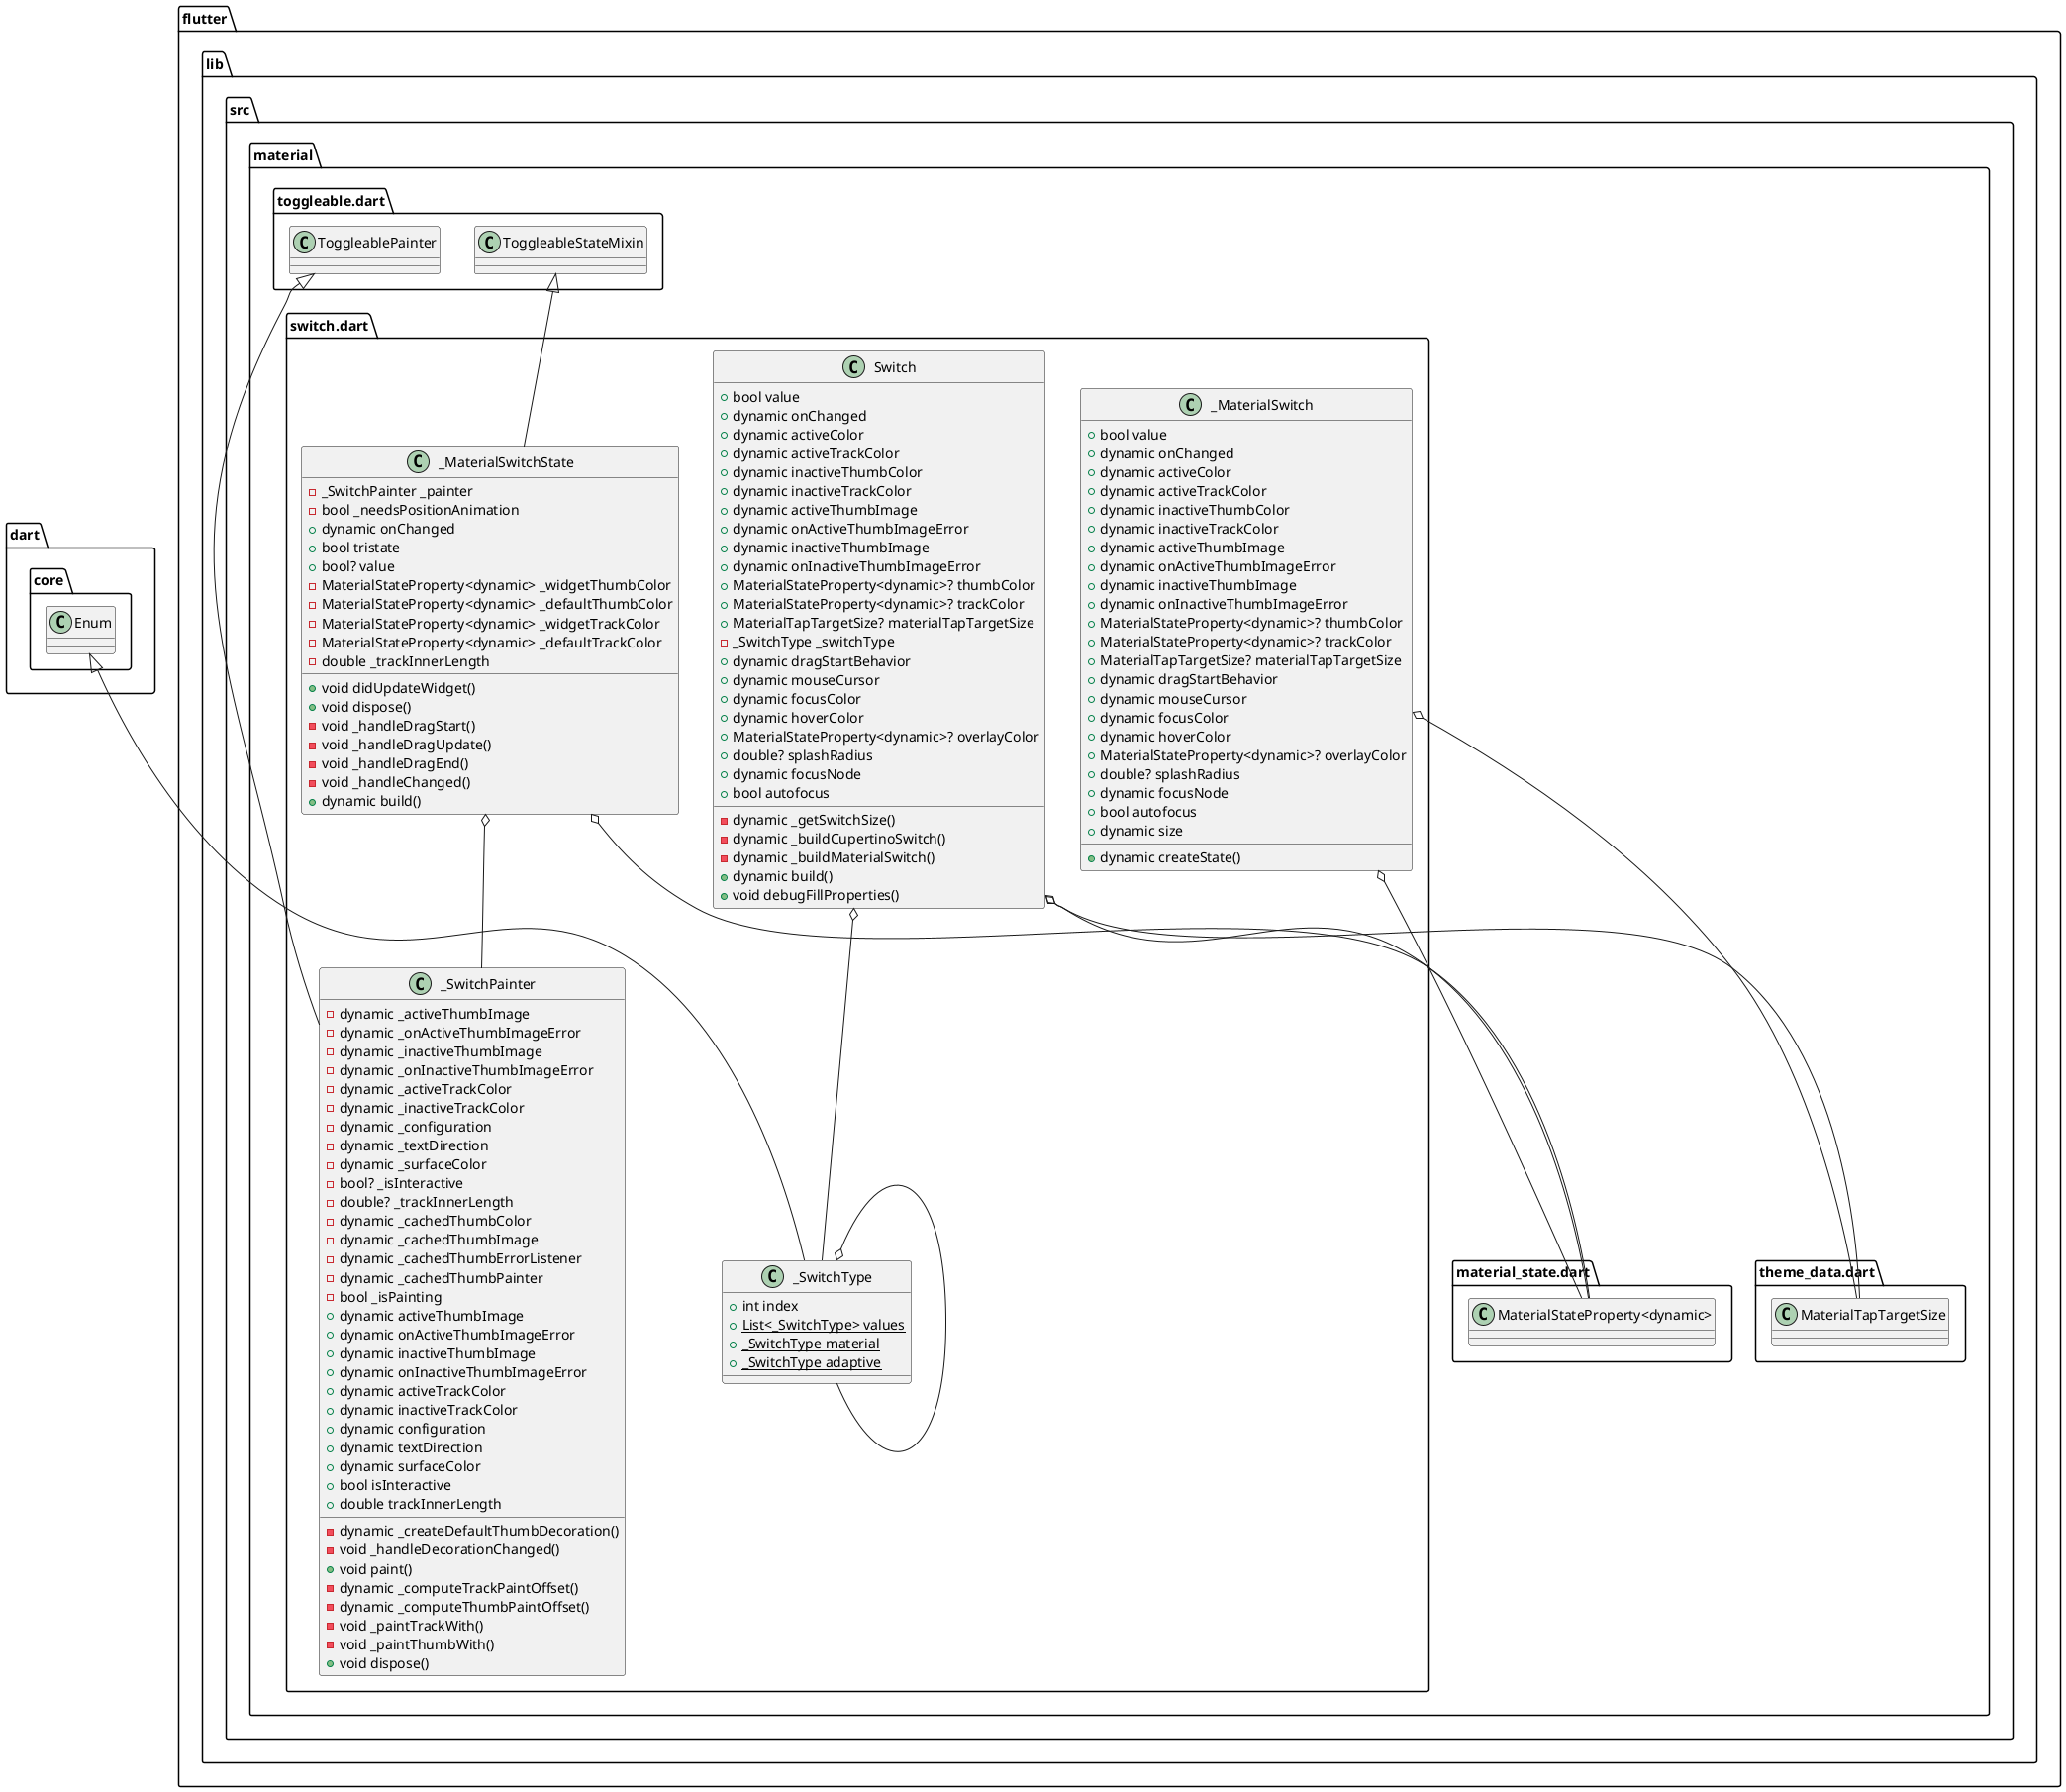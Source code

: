 @startuml
set namespaceSeparator ::

class "flutter::lib::src::material::switch.dart::Switch" {
  +bool value
  +dynamic onChanged
  +dynamic activeColor
  +dynamic activeTrackColor
  +dynamic inactiveThumbColor
  +dynamic inactiveTrackColor
  +dynamic activeThumbImage
  +dynamic onActiveThumbImageError
  +dynamic inactiveThumbImage
  +dynamic onInactiveThumbImageError
  +MaterialStateProperty<dynamic>? thumbColor
  +MaterialStateProperty<dynamic>? trackColor
  +MaterialTapTargetSize? materialTapTargetSize
  -_SwitchType _switchType
  +dynamic dragStartBehavior
  +dynamic mouseCursor
  +dynamic focusColor
  +dynamic hoverColor
  +MaterialStateProperty<dynamic>? overlayColor
  +double? splashRadius
  +dynamic focusNode
  +bool autofocus
  -dynamic _getSwitchSize()
  -dynamic _buildCupertinoSwitch()
  -dynamic _buildMaterialSwitch()
  +dynamic build()
  +void debugFillProperties()
}

"flutter::lib::src::material::switch.dart::Switch" o-- "flutter::lib::src::material::material_state.dart::MaterialStateProperty<dynamic>"
"flutter::lib::src::material::switch.dart::Switch" o-- "flutter::lib::src::material::theme_data.dart::MaterialTapTargetSize"
"flutter::lib::src::material::switch.dart::Switch" o-- "flutter::lib::src::material::switch.dart::_SwitchType"

class "flutter::lib::src::material::switch.dart::_MaterialSwitch" {
  +bool value
  +dynamic onChanged
  +dynamic activeColor
  +dynamic activeTrackColor
  +dynamic inactiveThumbColor
  +dynamic inactiveTrackColor
  +dynamic activeThumbImage
  +dynamic onActiveThumbImageError
  +dynamic inactiveThumbImage
  +dynamic onInactiveThumbImageError
  +MaterialStateProperty<dynamic>? thumbColor
  +MaterialStateProperty<dynamic>? trackColor
  +MaterialTapTargetSize? materialTapTargetSize
  +dynamic dragStartBehavior
  +dynamic mouseCursor
  +dynamic focusColor
  +dynamic hoverColor
  +MaterialStateProperty<dynamic>? overlayColor
  +double? splashRadius
  +dynamic focusNode
  +bool autofocus
  +dynamic size
  +dynamic createState()
}

"flutter::lib::src::material::switch.dart::_MaterialSwitch" o-- "flutter::lib::src::material::material_state.dart::MaterialStateProperty<dynamic>"
"flutter::lib::src::material::switch.dart::_MaterialSwitch" o-- "flutter::lib::src::material::theme_data.dart::MaterialTapTargetSize"

class "flutter::lib::src::material::switch.dart::_MaterialSwitchState" {
  -_SwitchPainter _painter
  -bool _needsPositionAnimation
  +dynamic onChanged
  +bool tristate
  +bool? value
  -MaterialStateProperty<dynamic> _widgetThumbColor
  -MaterialStateProperty<dynamic> _defaultThumbColor
  -MaterialStateProperty<dynamic> _widgetTrackColor
  -MaterialStateProperty<dynamic> _defaultTrackColor
  -double _trackInnerLength
  +void didUpdateWidget()
  +void dispose()
  -void _handleDragStart()
  -void _handleDragUpdate()
  -void _handleDragEnd()
  -void _handleChanged()
  +dynamic build()
}

"flutter::lib::src::material::switch.dart::_MaterialSwitchState" o-- "flutter::lib::src::material::switch.dart::_SwitchPainter"
"flutter::lib::src::material::switch.dart::_MaterialSwitchState" o-- "flutter::lib::src::material::material_state.dart::MaterialStateProperty<dynamic>"
"flutter::lib::src::material::toggleable.dart::ToggleableStateMixin" <|-- "flutter::lib::src::material::switch.dart::_MaterialSwitchState"

class "flutter::lib::src::material::switch.dart::_SwitchPainter" {
  -dynamic _activeThumbImage
  -dynamic _onActiveThumbImageError
  -dynamic _inactiveThumbImage
  -dynamic _onInactiveThumbImageError
  -dynamic _activeTrackColor
  -dynamic _inactiveTrackColor
  -dynamic _configuration
  -dynamic _textDirection
  -dynamic _surfaceColor
  -bool? _isInteractive
  -double? _trackInnerLength
  -dynamic _cachedThumbColor
  -dynamic _cachedThumbImage
  -dynamic _cachedThumbErrorListener
  -dynamic _cachedThumbPainter
  -bool _isPainting
  +dynamic activeThumbImage
  +dynamic onActiveThumbImageError
  +dynamic inactiveThumbImage
  +dynamic onInactiveThumbImageError
  +dynamic activeTrackColor
  +dynamic inactiveTrackColor
  +dynamic configuration
  +dynamic textDirection
  +dynamic surfaceColor
  +bool isInteractive
  +double trackInnerLength
  -dynamic _createDefaultThumbDecoration()
  -void _handleDecorationChanged()
  +void paint()
  -dynamic _computeTrackPaintOffset()
  -dynamic _computeThumbPaintOffset()
  -void _paintTrackWith()
  -void _paintThumbWith()
  +void dispose()
}

"flutter::lib::src::material::toggleable.dart::ToggleablePainter" <|-- "flutter::lib::src::material::switch.dart::_SwitchPainter"

class "flutter::lib::src::material::switch.dart::_SwitchType" {
  +int index
  {static} +List<_SwitchType> values
  {static} +_SwitchType material
  {static} +_SwitchType adaptive
}

"flutter::lib::src::material::switch.dart::_SwitchType" o-- "flutter::lib::src::material::switch.dart::_SwitchType"
"dart::core::Enum" <|-- "flutter::lib::src::material::switch.dart::_SwitchType"


@enduml